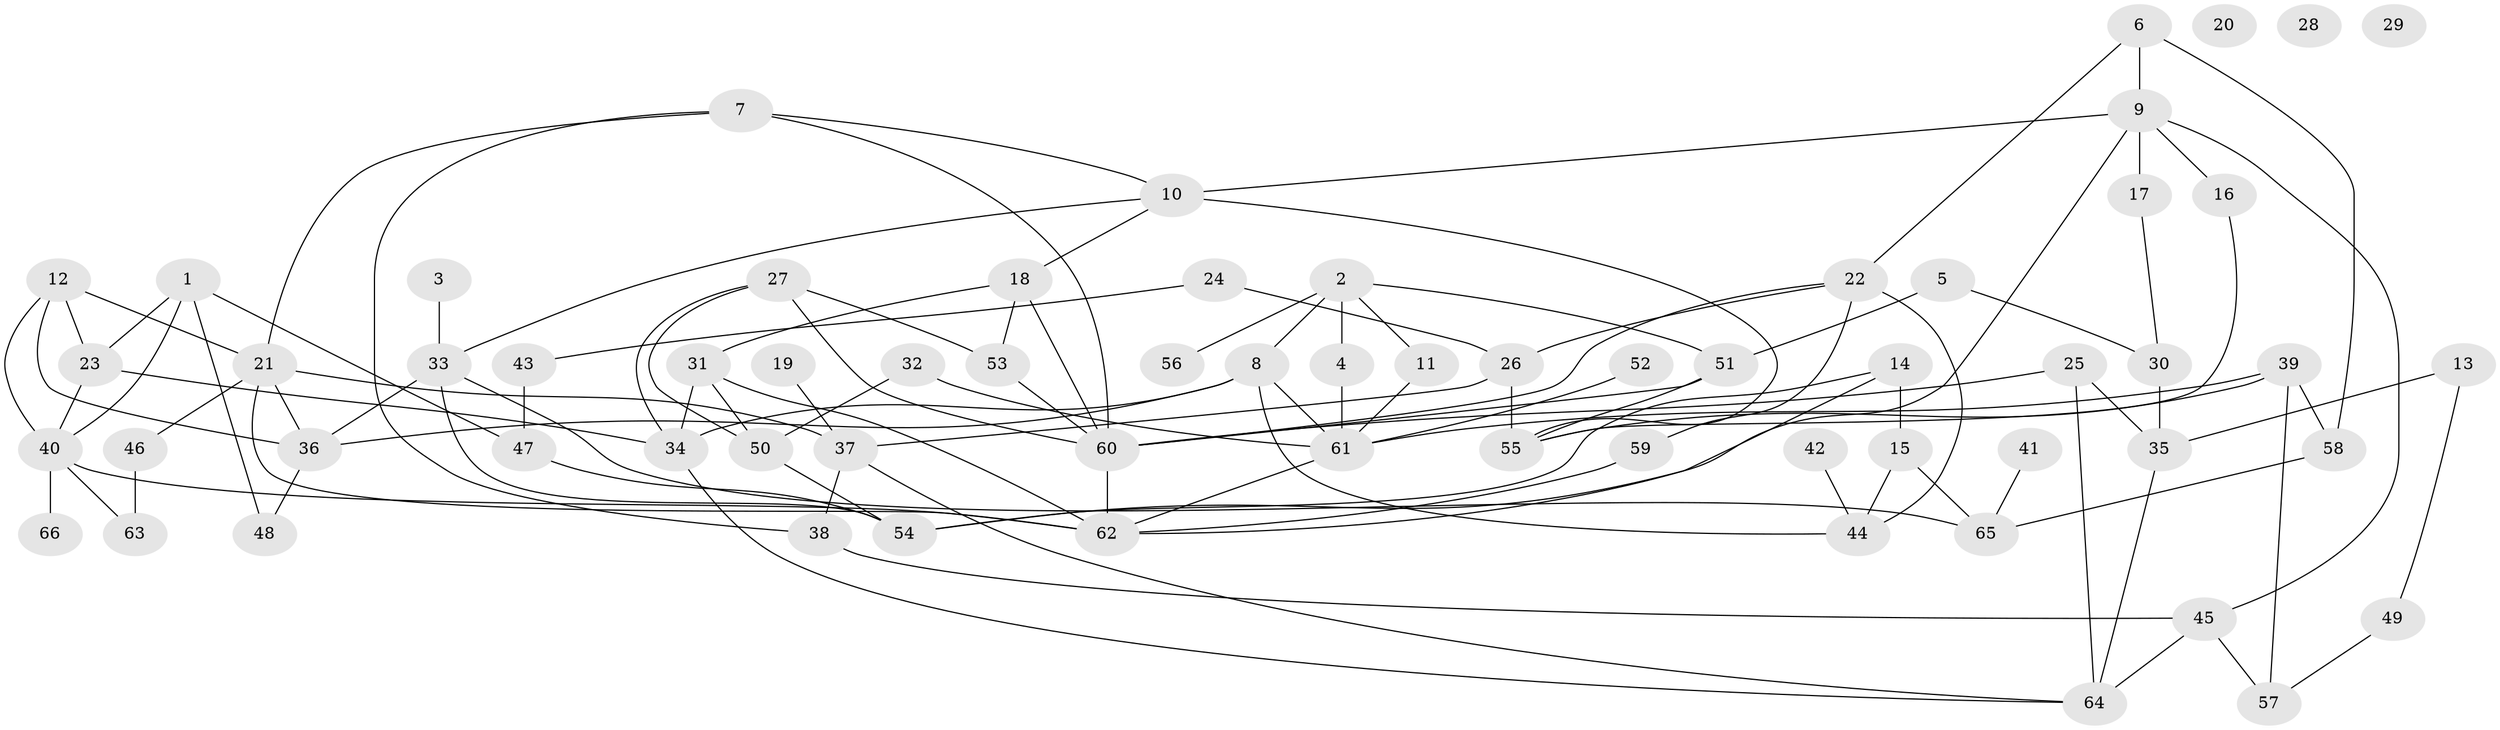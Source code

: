 // coarse degree distribution, {3: 0.09090909090909091, 13: 0.030303030303030304, 5: 0.06060606060606061, 2: 0.30303030303030304, 17: 0.030303030303030304, 8: 0.030303030303030304, 1: 0.15151515151515152, 0: 0.09090909090909091, 9: 0.030303030303030304, 6: 0.06060606060606061, 4: 0.09090909090909091, 7: 0.030303030303030304}
// Generated by graph-tools (version 1.1) at 2025/16/03/04/25 18:16:45]
// undirected, 66 vertices, 110 edges
graph export_dot {
graph [start="1"]
  node [color=gray90,style=filled];
  1;
  2;
  3;
  4;
  5;
  6;
  7;
  8;
  9;
  10;
  11;
  12;
  13;
  14;
  15;
  16;
  17;
  18;
  19;
  20;
  21;
  22;
  23;
  24;
  25;
  26;
  27;
  28;
  29;
  30;
  31;
  32;
  33;
  34;
  35;
  36;
  37;
  38;
  39;
  40;
  41;
  42;
  43;
  44;
  45;
  46;
  47;
  48;
  49;
  50;
  51;
  52;
  53;
  54;
  55;
  56;
  57;
  58;
  59;
  60;
  61;
  62;
  63;
  64;
  65;
  66;
  1 -- 23;
  1 -- 40;
  1 -- 47;
  1 -- 48;
  2 -- 4;
  2 -- 8;
  2 -- 11;
  2 -- 51;
  2 -- 56;
  3 -- 33;
  4 -- 61;
  5 -- 30;
  5 -- 51;
  6 -- 9;
  6 -- 22;
  6 -- 58;
  7 -- 10;
  7 -- 21;
  7 -- 38;
  7 -- 60;
  8 -- 34;
  8 -- 36;
  8 -- 44;
  8 -- 61;
  9 -- 10;
  9 -- 16;
  9 -- 17;
  9 -- 45;
  9 -- 54;
  10 -- 18;
  10 -- 33;
  10 -- 55;
  11 -- 61;
  12 -- 21;
  12 -- 23;
  12 -- 36;
  12 -- 40;
  13 -- 35;
  13 -- 49;
  14 -- 15;
  14 -- 54;
  14 -- 62;
  15 -- 44;
  15 -- 65;
  16 -- 55;
  17 -- 30;
  18 -- 31;
  18 -- 53;
  18 -- 60;
  19 -- 37;
  21 -- 36;
  21 -- 37;
  21 -- 46;
  21 -- 62;
  22 -- 26;
  22 -- 44;
  22 -- 59;
  22 -- 60;
  23 -- 34;
  23 -- 40;
  24 -- 26;
  24 -- 43;
  25 -- 35;
  25 -- 60;
  25 -- 64;
  26 -- 37;
  26 -- 55;
  27 -- 34;
  27 -- 50;
  27 -- 53;
  27 -- 60;
  30 -- 35;
  31 -- 34;
  31 -- 50;
  31 -- 62;
  32 -- 50;
  32 -- 61;
  33 -- 36;
  33 -- 54;
  33 -- 65;
  34 -- 64;
  35 -- 64;
  36 -- 48;
  37 -- 38;
  37 -- 64;
  38 -- 45;
  39 -- 55;
  39 -- 57;
  39 -- 58;
  39 -- 61;
  40 -- 62;
  40 -- 63;
  40 -- 66;
  41 -- 65;
  42 -- 44;
  43 -- 47;
  45 -- 57;
  45 -- 64;
  46 -- 63;
  47 -- 54;
  49 -- 57;
  50 -- 54;
  51 -- 55;
  51 -- 60;
  52 -- 61;
  53 -- 60;
  58 -- 65;
  59 -- 62;
  60 -- 62;
  61 -- 62;
}
